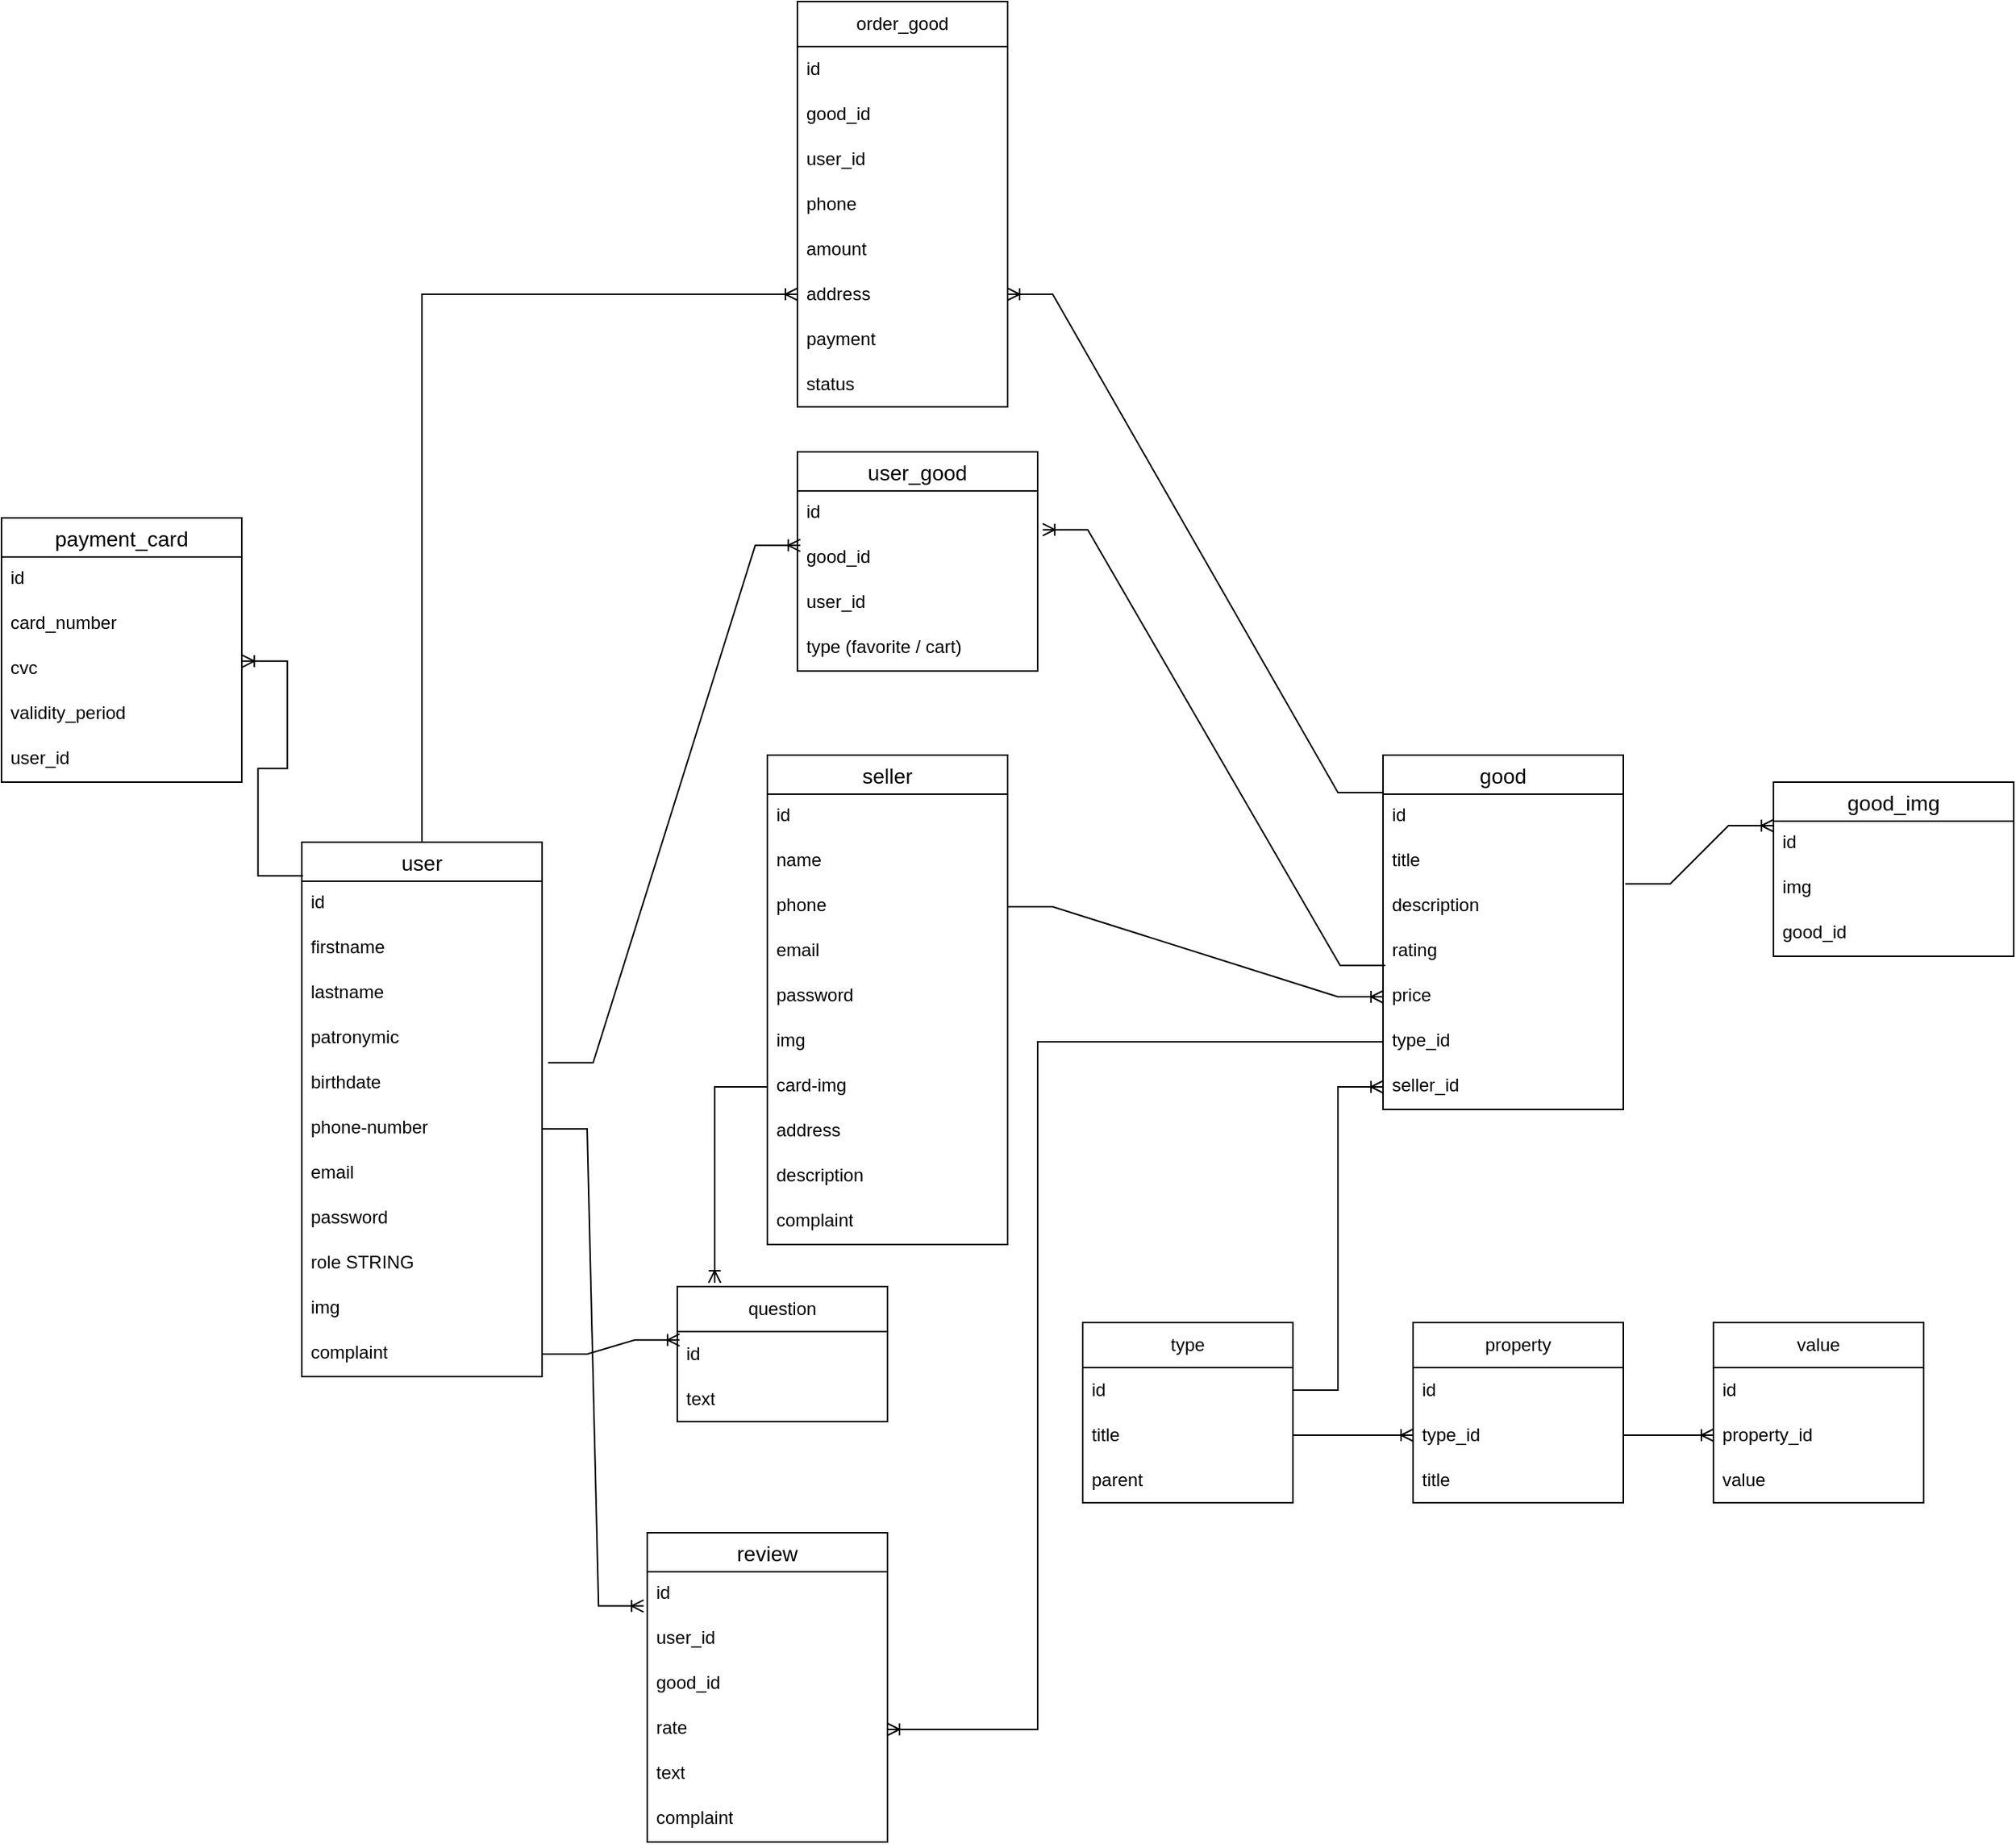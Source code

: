 <mxfile version="22.0.8" type="device">
  <diagram name="Страница — 1" id="OT1tv4u_Zi9Ht4_QGYQ0">
    <mxGraphModel dx="2803" dy="2465" grid="1" gridSize="10" guides="1" tooltips="1" connect="1" arrows="1" fold="1" page="1" pageScale="1" pageWidth="827" pageHeight="1169" math="0" shadow="0">
      <root>
        <mxCell id="0" />
        <mxCell id="1" parent="0" />
        <mxCell id="1m5iJHvQ95yYQdeIFVeD-15" style="edgeStyle=orthogonalEdgeStyle;rounded=0;orthogonalLoop=1;jettySize=auto;html=1;endArrow=ERoneToMany;endFill=0;entryX=0;entryY=0.5;entryDx=0;entryDy=0;" edge="1" parent="1" source="wsZ9izORC8DQVj3VS6HT-1" target="1m5iJHvQ95yYQdeIFVeD-17">
          <mxGeometry relative="1" as="geometry">
            <mxPoint x="140" y="160" as="targetPoint" />
          </mxGeometry>
        </mxCell>
        <mxCell id="wsZ9izORC8DQVj3VS6HT-1" value="user" style="swimlane;fontStyle=0;childLayout=stackLayout;horizontal=1;startSize=26;horizontalStack=0;resizeParent=1;resizeParentMax=0;resizeLast=0;collapsible=1;marginBottom=0;align=center;fontSize=14;" parent="1" vertex="1">
          <mxGeometry x="60" y="290" width="160" height="356" as="geometry" />
        </mxCell>
        <mxCell id="wsZ9izORC8DQVj3VS6HT-2" value="id" style="text;strokeColor=none;fillColor=none;spacingLeft=4;spacingRight=4;overflow=hidden;rotatable=0;points=[[0,0.5],[1,0.5]];portConstraint=eastwest;fontSize=12;whiteSpace=wrap;html=1;" parent="wsZ9izORC8DQVj3VS6HT-1" vertex="1">
          <mxGeometry y="26" width="160" height="30" as="geometry" />
        </mxCell>
        <mxCell id="wsZ9izORC8DQVj3VS6HT-3" value="firstname" style="text;strokeColor=none;fillColor=none;spacingLeft=4;spacingRight=4;overflow=hidden;rotatable=0;points=[[0,0.5],[1,0.5]];portConstraint=eastwest;fontSize=12;whiteSpace=wrap;html=1;" parent="wsZ9izORC8DQVj3VS6HT-1" vertex="1">
          <mxGeometry y="56" width="160" height="30" as="geometry" />
        </mxCell>
        <mxCell id="wsZ9izORC8DQVj3VS6HT-4" value="lastname" style="text;strokeColor=none;fillColor=none;spacingLeft=4;spacingRight=4;overflow=hidden;rotatable=0;points=[[0,0.5],[1,0.5]];portConstraint=eastwest;fontSize=12;whiteSpace=wrap;html=1;" parent="wsZ9izORC8DQVj3VS6HT-1" vertex="1">
          <mxGeometry y="86" width="160" height="30" as="geometry" />
        </mxCell>
        <mxCell id="wsZ9izORC8DQVj3VS6HT-5" value="patronymic" style="text;strokeColor=none;fillColor=none;spacingLeft=4;spacingRight=4;overflow=hidden;rotatable=0;points=[[0,0.5],[1,0.5]];portConstraint=eastwest;fontSize=12;whiteSpace=wrap;html=1;" parent="wsZ9izORC8DQVj3VS6HT-1" vertex="1">
          <mxGeometry y="116" width="160" height="30" as="geometry" />
        </mxCell>
        <mxCell id="wsZ9izORC8DQVj3VS6HT-7" value="birthdate" style="text;strokeColor=none;fillColor=none;spacingLeft=4;spacingRight=4;overflow=hidden;rotatable=0;points=[[0,0.5],[1,0.5]];portConstraint=eastwest;fontSize=12;whiteSpace=wrap;html=1;" parent="wsZ9izORC8DQVj3VS6HT-1" vertex="1">
          <mxGeometry y="146" width="160" height="30" as="geometry" />
        </mxCell>
        <mxCell id="wsZ9izORC8DQVj3VS6HT-8" value="phone-number" style="text;strokeColor=none;fillColor=none;spacingLeft=4;spacingRight=4;overflow=hidden;rotatable=0;points=[[0,0.5],[1,0.5]];portConstraint=eastwest;fontSize=12;whiteSpace=wrap;html=1;" parent="wsZ9izORC8DQVj3VS6HT-1" vertex="1">
          <mxGeometry y="176" width="160" height="30" as="geometry" />
        </mxCell>
        <mxCell id="wsZ9izORC8DQVj3VS6HT-9" value="email" style="text;strokeColor=none;fillColor=none;spacingLeft=4;spacingRight=4;overflow=hidden;rotatable=0;points=[[0,0.5],[1,0.5]];portConstraint=eastwest;fontSize=12;whiteSpace=wrap;html=1;" parent="wsZ9izORC8DQVj3VS6HT-1" vertex="1">
          <mxGeometry y="206" width="160" height="30" as="geometry" />
        </mxCell>
        <mxCell id="wsZ9izORC8DQVj3VS6HT-10" value="password" style="text;strokeColor=none;fillColor=none;spacingLeft=4;spacingRight=4;overflow=hidden;rotatable=0;points=[[0,0.5],[1,0.5]];portConstraint=eastwest;fontSize=12;whiteSpace=wrap;html=1;" parent="wsZ9izORC8DQVj3VS6HT-1" vertex="1">
          <mxGeometry y="236" width="160" height="30" as="geometry" />
        </mxCell>
        <mxCell id="wsZ9izORC8DQVj3VS6HT-11" value="role STRING" style="text;strokeColor=none;fillColor=none;spacingLeft=4;spacingRight=4;overflow=hidden;rotatable=0;points=[[0,0.5],[1,0.5]];portConstraint=eastwest;fontSize=12;whiteSpace=wrap;html=1;" parent="wsZ9izORC8DQVj3VS6HT-1" vertex="1">
          <mxGeometry y="266" width="160" height="30" as="geometry" />
        </mxCell>
        <mxCell id="5W4zjXzBesh5gkNlHrQO-1" value="img" style="text;strokeColor=none;fillColor=none;spacingLeft=4;spacingRight=4;overflow=hidden;rotatable=0;points=[[0,0.5],[1,0.5]];portConstraint=eastwest;fontSize=12;whiteSpace=wrap;html=1;" parent="wsZ9izORC8DQVj3VS6HT-1" vertex="1">
          <mxGeometry y="296" width="160" height="30" as="geometry" />
        </mxCell>
        <mxCell id="5W4zjXzBesh5gkNlHrQO-2" value="complaint" style="text;strokeColor=none;fillColor=none;spacingLeft=4;spacingRight=4;overflow=hidden;rotatable=0;points=[[0,0.5],[1,0.5]];portConstraint=eastwest;fontSize=12;whiteSpace=wrap;html=1;" parent="wsZ9izORC8DQVj3VS6HT-1" vertex="1">
          <mxGeometry y="326" width="160" height="30" as="geometry" />
        </mxCell>
        <mxCell id="wsZ9izORC8DQVj3VS6HT-25" value="good" style="swimlane;fontStyle=0;childLayout=stackLayout;horizontal=1;startSize=26;horizontalStack=0;resizeParent=1;resizeParentMax=0;resizeLast=0;collapsible=1;marginBottom=0;align=center;fontSize=14;" parent="1" vertex="1">
          <mxGeometry x="780" y="232" width="160" height="236" as="geometry" />
        </mxCell>
        <mxCell id="wsZ9izORC8DQVj3VS6HT-26" value="id" style="text;strokeColor=none;fillColor=none;spacingLeft=4;spacingRight=4;overflow=hidden;rotatable=0;points=[[0,0.5],[1,0.5]];portConstraint=eastwest;fontSize=12;whiteSpace=wrap;html=1;" parent="wsZ9izORC8DQVj3VS6HT-25" vertex="1">
          <mxGeometry y="26" width="160" height="30" as="geometry" />
        </mxCell>
        <mxCell id="wsZ9izORC8DQVj3VS6HT-27" value="title" style="text;strokeColor=none;fillColor=none;spacingLeft=4;spacingRight=4;overflow=hidden;rotatable=0;points=[[0,0.5],[1,0.5]];portConstraint=eastwest;fontSize=12;whiteSpace=wrap;html=1;" parent="wsZ9izORC8DQVj3VS6HT-25" vertex="1">
          <mxGeometry y="56" width="160" height="30" as="geometry" />
        </mxCell>
        <mxCell id="5W4zjXzBesh5gkNlHrQO-18" value="description" style="text;strokeColor=none;fillColor=none;spacingLeft=4;spacingRight=4;overflow=hidden;rotatable=0;points=[[0,0.5],[1,0.5]];portConstraint=eastwest;fontSize=12;whiteSpace=wrap;html=1;" parent="wsZ9izORC8DQVj3VS6HT-25" vertex="1">
          <mxGeometry y="86" width="160" height="30" as="geometry" />
        </mxCell>
        <mxCell id="wsZ9izORC8DQVj3VS6HT-28" value="rating" style="text;strokeColor=none;fillColor=none;spacingLeft=4;spacingRight=4;overflow=hidden;rotatable=0;points=[[0,0.5],[1,0.5]];portConstraint=eastwest;fontSize=12;whiteSpace=wrap;html=1;" parent="wsZ9izORC8DQVj3VS6HT-25" vertex="1">
          <mxGeometry y="116" width="160" height="30" as="geometry" />
        </mxCell>
        <mxCell id="wsZ9izORC8DQVj3VS6HT-29" value="price" style="text;strokeColor=none;fillColor=none;spacingLeft=4;spacingRight=4;overflow=hidden;rotatable=0;points=[[0,0.5],[1,0.5]];portConstraint=eastwest;fontSize=12;whiteSpace=wrap;html=1;" parent="wsZ9izORC8DQVj3VS6HT-25" vertex="1">
          <mxGeometry y="146" width="160" height="30" as="geometry" />
        </mxCell>
        <mxCell id="wsZ9izORC8DQVj3VS6HT-31" value="type_id" style="text;strokeColor=none;fillColor=none;spacingLeft=4;spacingRight=4;overflow=hidden;rotatable=0;points=[[0,0.5],[1,0.5]];portConstraint=eastwest;fontSize=12;whiteSpace=wrap;html=1;" parent="wsZ9izORC8DQVj3VS6HT-25" vertex="1">
          <mxGeometry y="176" width="160" height="30" as="geometry" />
        </mxCell>
        <mxCell id="PsErflDxjI00V8pYwVn6-32" value="seller_id" style="text;strokeColor=none;fillColor=none;spacingLeft=4;spacingRight=4;overflow=hidden;rotatable=0;points=[[0,0.5],[1,0.5]];portConstraint=eastwest;fontSize=12;whiteSpace=wrap;html=1;" parent="wsZ9izORC8DQVj3VS6HT-25" vertex="1">
          <mxGeometry y="206" width="160" height="30" as="geometry" />
        </mxCell>
        <mxCell id="wsZ9izORC8DQVj3VS6HT-59" value="review" style="swimlane;fontStyle=0;childLayout=stackLayout;horizontal=1;startSize=26;horizontalStack=0;resizeParent=1;resizeParentMax=0;resizeLast=0;collapsible=1;marginBottom=0;align=center;fontSize=14;" parent="1" vertex="1">
          <mxGeometry x="290" y="750" width="160" height="206" as="geometry" />
        </mxCell>
        <mxCell id="wsZ9izORC8DQVj3VS6HT-60" value="id" style="text;strokeColor=none;fillColor=none;spacingLeft=4;spacingRight=4;overflow=hidden;rotatable=0;points=[[0,0.5],[1,0.5]];portConstraint=eastwest;fontSize=12;whiteSpace=wrap;html=1;" parent="wsZ9izORC8DQVj3VS6HT-59" vertex="1">
          <mxGeometry y="26" width="160" height="30" as="geometry" />
        </mxCell>
        <mxCell id="wsZ9izORC8DQVj3VS6HT-61" value="user_id" style="text;strokeColor=none;fillColor=none;spacingLeft=4;spacingRight=4;overflow=hidden;rotatable=0;points=[[0,0.5],[1,0.5]];portConstraint=eastwest;fontSize=12;whiteSpace=wrap;html=1;" parent="wsZ9izORC8DQVj3VS6HT-59" vertex="1">
          <mxGeometry y="56" width="160" height="30" as="geometry" />
        </mxCell>
        <mxCell id="wsZ9izORC8DQVj3VS6HT-62" value="good_id" style="text;strokeColor=none;fillColor=none;spacingLeft=4;spacingRight=4;overflow=hidden;rotatable=0;points=[[0,0.5],[1,0.5]];portConstraint=eastwest;fontSize=12;whiteSpace=wrap;html=1;" parent="wsZ9izORC8DQVj3VS6HT-59" vertex="1">
          <mxGeometry y="86" width="160" height="30" as="geometry" />
        </mxCell>
        <mxCell id="5W4zjXzBesh5gkNlHrQO-17" value="rate" style="text;strokeColor=none;fillColor=none;spacingLeft=4;spacingRight=4;overflow=hidden;rotatable=0;points=[[0,0.5],[1,0.5]];portConstraint=eastwest;fontSize=12;whiteSpace=wrap;html=1;" parent="wsZ9izORC8DQVj3VS6HT-59" vertex="1">
          <mxGeometry y="116" width="160" height="30" as="geometry" />
        </mxCell>
        <mxCell id="5W4zjXzBesh5gkNlHrQO-16" value="text" style="text;strokeColor=none;fillColor=none;spacingLeft=4;spacingRight=4;overflow=hidden;rotatable=0;points=[[0,0.5],[1,0.5]];portConstraint=eastwest;fontSize=12;whiteSpace=wrap;html=1;" parent="wsZ9izORC8DQVj3VS6HT-59" vertex="1">
          <mxGeometry y="146" width="160" height="30" as="geometry" />
        </mxCell>
        <mxCell id="wsZ9izORC8DQVj3VS6HT-63" value="complaint" style="text;strokeColor=none;fillColor=none;spacingLeft=4;spacingRight=4;overflow=hidden;rotatable=0;points=[[0,0.5],[1,0.5]];portConstraint=eastwest;fontSize=12;whiteSpace=wrap;html=1;" parent="wsZ9izORC8DQVj3VS6HT-59" vertex="1">
          <mxGeometry y="176" width="160" height="30" as="geometry" />
        </mxCell>
        <mxCell id="wsZ9izORC8DQVj3VS6HT-64" value="" style="edgeStyle=entityRelationEdgeStyle;fontSize=12;html=1;endArrow=ERoneToMany;rounded=0;exitX=1;exitY=0.5;exitDx=0;exitDy=0;entryX=-0.015;entryY=0.76;entryDx=0;entryDy=0;entryPerimeter=0;" parent="1" source="wsZ9izORC8DQVj3VS6HT-8" target="wsZ9izORC8DQVj3VS6HT-60" edge="1">
          <mxGeometry width="100" height="100" relative="1" as="geometry">
            <mxPoint x="300" y="480" as="sourcePoint" />
            <mxPoint x="400" y="380" as="targetPoint" />
          </mxGeometry>
        </mxCell>
        <mxCell id="5W4zjXzBesh5gkNlHrQO-10" value="question" style="swimlane;fontStyle=0;childLayout=stackLayout;horizontal=1;startSize=30;horizontalStack=0;resizeParent=1;resizeParentMax=0;resizeLast=0;collapsible=1;marginBottom=0;whiteSpace=wrap;html=1;" parent="1" vertex="1">
          <mxGeometry x="310" y="586" width="140" height="90" as="geometry" />
        </mxCell>
        <mxCell id="5W4zjXzBesh5gkNlHrQO-11" value="id" style="text;strokeColor=none;fillColor=none;align=left;verticalAlign=middle;spacingLeft=4;spacingRight=4;overflow=hidden;points=[[0,0.5],[1,0.5]];portConstraint=eastwest;rotatable=0;whiteSpace=wrap;html=1;" parent="5W4zjXzBesh5gkNlHrQO-10" vertex="1">
          <mxGeometry y="30" width="140" height="30" as="geometry" />
        </mxCell>
        <mxCell id="5W4zjXzBesh5gkNlHrQO-13" value="text" style="text;strokeColor=none;fillColor=none;align=left;verticalAlign=middle;spacingLeft=4;spacingRight=4;overflow=hidden;points=[[0,0.5],[1,0.5]];portConstraint=eastwest;rotatable=0;whiteSpace=wrap;html=1;" parent="5W4zjXzBesh5gkNlHrQO-10" vertex="1">
          <mxGeometry y="60" width="140" height="30" as="geometry" />
        </mxCell>
        <mxCell id="5W4zjXzBesh5gkNlHrQO-14" value="" style="edgeStyle=entityRelationEdgeStyle;fontSize=12;html=1;endArrow=ERoneToMany;rounded=0;exitX=1;exitY=0.5;exitDx=0;exitDy=0;entryX=0.011;entryY=0.187;entryDx=0;entryDy=0;entryPerimeter=0;" parent="1" source="5W4zjXzBesh5gkNlHrQO-2" target="5W4zjXzBesh5gkNlHrQO-11" edge="1">
          <mxGeometry width="100" height="100" relative="1" as="geometry">
            <mxPoint x="232.4" y="640.66" as="sourcePoint" />
            <mxPoint x="300" y="631" as="targetPoint" />
          </mxGeometry>
        </mxCell>
        <mxCell id="PsErflDxjI00V8pYwVn6-1" value="type" style="swimlane;fontStyle=0;childLayout=stackLayout;horizontal=1;startSize=30;horizontalStack=0;resizeParent=1;resizeParentMax=0;resizeLast=0;collapsible=1;marginBottom=0;whiteSpace=wrap;html=1;" parent="1" vertex="1">
          <mxGeometry x="580" y="610" width="140" height="120" as="geometry" />
        </mxCell>
        <mxCell id="PsErflDxjI00V8pYwVn6-2" value="id" style="text;strokeColor=none;fillColor=none;align=left;verticalAlign=middle;spacingLeft=4;spacingRight=4;overflow=hidden;points=[[0,0.5],[1,0.5]];portConstraint=eastwest;rotatable=0;whiteSpace=wrap;html=1;" parent="PsErflDxjI00V8pYwVn6-1" vertex="1">
          <mxGeometry y="30" width="140" height="30" as="geometry" />
        </mxCell>
        <mxCell id="PsErflDxjI00V8pYwVn6-3" value="title" style="text;strokeColor=none;fillColor=none;align=left;verticalAlign=middle;spacingLeft=4;spacingRight=4;overflow=hidden;points=[[0,0.5],[1,0.5]];portConstraint=eastwest;rotatable=0;whiteSpace=wrap;html=1;" parent="PsErflDxjI00V8pYwVn6-1" vertex="1">
          <mxGeometry y="60" width="140" height="30" as="geometry" />
        </mxCell>
        <mxCell id="PsErflDxjI00V8pYwVn6-4" value="parent" style="text;strokeColor=none;fillColor=none;align=left;verticalAlign=middle;spacingLeft=4;spacingRight=4;overflow=hidden;points=[[0,0.5],[1,0.5]];portConstraint=eastwest;rotatable=0;whiteSpace=wrap;html=1;" parent="PsErflDxjI00V8pYwVn6-1" vertex="1">
          <mxGeometry y="90" width="140" height="30" as="geometry" />
        </mxCell>
        <mxCell id="PsErflDxjI00V8pYwVn6-5" value="property" style="swimlane;fontStyle=0;childLayout=stackLayout;horizontal=1;startSize=30;horizontalStack=0;resizeParent=1;resizeParentMax=0;resizeLast=0;collapsible=1;marginBottom=0;whiteSpace=wrap;html=1;" parent="1" vertex="1">
          <mxGeometry x="800" y="610" width="140" height="120" as="geometry" />
        </mxCell>
        <mxCell id="PsErflDxjI00V8pYwVn6-6" value="id" style="text;strokeColor=none;fillColor=none;align=left;verticalAlign=middle;spacingLeft=4;spacingRight=4;overflow=hidden;points=[[0,0.5],[1,0.5]];portConstraint=eastwest;rotatable=0;whiteSpace=wrap;html=1;" parent="PsErflDxjI00V8pYwVn6-5" vertex="1">
          <mxGeometry y="30" width="140" height="30" as="geometry" />
        </mxCell>
        <mxCell id="PsErflDxjI00V8pYwVn6-7" value="type_id" style="text;strokeColor=none;fillColor=none;align=left;verticalAlign=middle;spacingLeft=4;spacingRight=4;overflow=hidden;points=[[0,0.5],[1,0.5]];portConstraint=eastwest;rotatable=0;whiteSpace=wrap;html=1;" parent="PsErflDxjI00V8pYwVn6-5" vertex="1">
          <mxGeometry y="60" width="140" height="30" as="geometry" />
        </mxCell>
        <mxCell id="PsErflDxjI00V8pYwVn6-8" value="title" style="text;strokeColor=none;fillColor=none;align=left;verticalAlign=middle;spacingLeft=4;spacingRight=4;overflow=hidden;points=[[0,0.5],[1,0.5]];portConstraint=eastwest;rotatable=0;whiteSpace=wrap;html=1;" parent="PsErflDxjI00V8pYwVn6-5" vertex="1">
          <mxGeometry y="90" width="140" height="30" as="geometry" />
        </mxCell>
        <mxCell id="PsErflDxjI00V8pYwVn6-9" value="value" style="swimlane;fontStyle=0;childLayout=stackLayout;horizontal=1;startSize=30;horizontalStack=0;resizeParent=1;resizeParentMax=0;resizeLast=0;collapsible=1;marginBottom=0;whiteSpace=wrap;html=1;" parent="1" vertex="1">
          <mxGeometry x="1000" y="610" width="140" height="120" as="geometry" />
        </mxCell>
        <mxCell id="PsErflDxjI00V8pYwVn6-10" value="id" style="text;strokeColor=none;fillColor=none;align=left;verticalAlign=middle;spacingLeft=4;spacingRight=4;overflow=hidden;points=[[0,0.5],[1,0.5]];portConstraint=eastwest;rotatable=0;whiteSpace=wrap;html=1;" parent="PsErflDxjI00V8pYwVn6-9" vertex="1">
          <mxGeometry y="30" width="140" height="30" as="geometry" />
        </mxCell>
        <mxCell id="PsErflDxjI00V8pYwVn6-11" value="property_id" style="text;strokeColor=none;fillColor=none;align=left;verticalAlign=middle;spacingLeft=4;spacingRight=4;overflow=hidden;points=[[0,0.5],[1,0.5]];portConstraint=eastwest;rotatable=0;whiteSpace=wrap;html=1;" parent="PsErflDxjI00V8pYwVn6-9" vertex="1">
          <mxGeometry y="60" width="140" height="30" as="geometry" />
        </mxCell>
        <mxCell id="PsErflDxjI00V8pYwVn6-12" value="value" style="text;strokeColor=none;fillColor=none;align=left;verticalAlign=middle;spacingLeft=4;spacingRight=4;overflow=hidden;points=[[0,0.5],[1,0.5]];portConstraint=eastwest;rotatable=0;whiteSpace=wrap;html=1;" parent="PsErflDxjI00V8pYwVn6-9" vertex="1">
          <mxGeometry y="90" width="140" height="30" as="geometry" />
        </mxCell>
        <mxCell id="PsErflDxjI00V8pYwVn6-13" value="" style="edgeStyle=entityRelationEdgeStyle;fontSize=12;html=1;endArrow=ERoneToMany;rounded=0;exitX=1;exitY=0.5;exitDx=0;exitDy=0;entryX=0;entryY=0.5;entryDx=0;entryDy=0;" parent="1" source="PsErflDxjI00V8pYwVn6-3" target="PsErflDxjI00V8pYwVn6-7" edge="1">
          <mxGeometry width="100" height="100" relative="1" as="geometry">
            <mxPoint x="760" y="770" as="sourcePoint" />
            <mxPoint x="860" y="670" as="targetPoint" />
          </mxGeometry>
        </mxCell>
        <mxCell id="PsErflDxjI00V8pYwVn6-15" value="" style="edgeStyle=entityRelationEdgeStyle;fontSize=12;html=1;endArrow=ERoneToMany;rounded=0;exitX=1;exitY=0.5;exitDx=0;exitDy=0;entryX=0;entryY=0.5;entryDx=0;entryDy=0;" parent="1" source="PsErflDxjI00V8pYwVn6-7" target="PsErflDxjI00V8pYwVn6-11" edge="1">
          <mxGeometry width="100" height="100" relative="1" as="geometry">
            <mxPoint x="960" y="614" as="sourcePoint" />
            <mxPoint x="1060" y="514" as="targetPoint" />
          </mxGeometry>
        </mxCell>
        <mxCell id="PsErflDxjI00V8pYwVn6-16" value="" style="edgeStyle=entityRelationEdgeStyle;fontSize=12;html=1;endArrow=ERoneToMany;rounded=0;entryX=0;entryY=0.5;entryDx=0;entryDy=0;exitX=1;exitY=0.5;exitDx=0;exitDy=0;" parent="1" source="PsErflDxjI00V8pYwVn6-2" target="PsErflDxjI00V8pYwVn6-32" edge="1">
          <mxGeometry width="100" height="100" relative="1" as="geometry">
            <mxPoint x="902.38" y="653.44" as="sourcePoint" />
            <mxPoint x="800" y="480" as="targetPoint" />
          </mxGeometry>
        </mxCell>
        <mxCell id="PsErflDxjI00V8pYwVn6-17" value="seller" style="swimlane;fontStyle=0;childLayout=stackLayout;horizontal=1;startSize=26;horizontalStack=0;resizeParent=1;resizeParentMax=0;resizeLast=0;collapsible=1;marginBottom=0;align=center;fontSize=14;" parent="1" vertex="1">
          <mxGeometry x="370" y="232" width="160" height="326" as="geometry" />
        </mxCell>
        <mxCell id="PsErflDxjI00V8pYwVn6-18" value="id" style="text;strokeColor=none;fillColor=none;spacingLeft=4;spacingRight=4;overflow=hidden;rotatable=0;points=[[0,0.5],[1,0.5]];portConstraint=eastwest;fontSize=12;whiteSpace=wrap;html=1;" parent="PsErflDxjI00V8pYwVn6-17" vertex="1">
          <mxGeometry y="26" width="160" height="30" as="geometry" />
        </mxCell>
        <mxCell id="PsErflDxjI00V8pYwVn6-23" value="name" style="text;strokeColor=none;fillColor=none;spacingLeft=4;spacingRight=4;overflow=hidden;rotatable=0;points=[[0,0.5],[1,0.5]];portConstraint=eastwest;fontSize=12;whiteSpace=wrap;html=1;" parent="PsErflDxjI00V8pYwVn6-17" vertex="1">
          <mxGeometry y="56" width="160" height="30" as="geometry" />
        </mxCell>
        <mxCell id="PsErflDxjI00V8pYwVn6-22" value="phone" style="text;strokeColor=none;fillColor=none;spacingLeft=4;spacingRight=4;overflow=hidden;rotatable=0;points=[[0,0.5],[1,0.5]];portConstraint=eastwest;fontSize=12;whiteSpace=wrap;html=1;" parent="PsErflDxjI00V8pYwVn6-17" vertex="1">
          <mxGeometry y="86" width="160" height="30" as="geometry" />
        </mxCell>
        <mxCell id="PsErflDxjI00V8pYwVn6-21" value="email" style="text;strokeColor=none;fillColor=none;spacingLeft=4;spacingRight=4;overflow=hidden;rotatable=0;points=[[0,0.5],[1,0.5]];portConstraint=eastwest;fontSize=12;whiteSpace=wrap;html=1;" parent="PsErflDxjI00V8pYwVn6-17" vertex="1">
          <mxGeometry y="116" width="160" height="30" as="geometry" />
        </mxCell>
        <mxCell id="PsErflDxjI00V8pYwVn6-34" value="password" style="text;strokeColor=none;fillColor=none;spacingLeft=4;spacingRight=4;overflow=hidden;rotatable=0;points=[[0,0.5],[1,0.5]];portConstraint=eastwest;fontSize=12;whiteSpace=wrap;html=1;" parent="PsErflDxjI00V8pYwVn6-17" vertex="1">
          <mxGeometry y="146" width="160" height="30" as="geometry" />
        </mxCell>
        <mxCell id="PsErflDxjI00V8pYwVn6-19" value="img" style="text;strokeColor=none;fillColor=none;spacingLeft=4;spacingRight=4;overflow=hidden;rotatable=0;points=[[0,0.5],[1,0.5]];portConstraint=eastwest;fontSize=12;whiteSpace=wrap;html=1;" parent="PsErflDxjI00V8pYwVn6-17" vertex="1">
          <mxGeometry y="176" width="160" height="30" as="geometry" />
        </mxCell>
        <mxCell id="PsErflDxjI00V8pYwVn6-20" value="card-img" style="text;strokeColor=none;fillColor=none;spacingLeft=4;spacingRight=4;overflow=hidden;rotatable=0;points=[[0,0.5],[1,0.5]];portConstraint=eastwest;fontSize=12;whiteSpace=wrap;html=1;" parent="PsErflDxjI00V8pYwVn6-17" vertex="1">
          <mxGeometry y="206" width="160" height="30" as="geometry" />
        </mxCell>
        <mxCell id="PsErflDxjI00V8pYwVn6-26" value="address" style="text;strokeColor=none;fillColor=none;spacingLeft=4;spacingRight=4;overflow=hidden;rotatable=0;points=[[0,0.5],[1,0.5]];portConstraint=eastwest;fontSize=12;whiteSpace=wrap;html=1;" parent="PsErflDxjI00V8pYwVn6-17" vertex="1">
          <mxGeometry y="236" width="160" height="30" as="geometry" />
        </mxCell>
        <mxCell id="PsErflDxjI00V8pYwVn6-25" value="description" style="text;strokeColor=none;fillColor=none;spacingLeft=4;spacingRight=4;overflow=hidden;rotatable=0;points=[[0,0.5],[1,0.5]];portConstraint=eastwest;fontSize=12;whiteSpace=wrap;html=1;" parent="PsErflDxjI00V8pYwVn6-17" vertex="1">
          <mxGeometry y="266" width="160" height="30" as="geometry" />
        </mxCell>
        <mxCell id="PsErflDxjI00V8pYwVn6-37" value="complaint" style="text;strokeColor=none;fillColor=none;spacingLeft=4;spacingRight=4;overflow=hidden;rotatable=0;points=[[0,0.5],[1,0.5]];portConstraint=eastwest;fontSize=12;whiteSpace=wrap;html=1;" parent="PsErflDxjI00V8pYwVn6-17" vertex="1">
          <mxGeometry y="296" width="160" height="30" as="geometry" />
        </mxCell>
        <mxCell id="PsErflDxjI00V8pYwVn6-33" value="" style="edgeStyle=entityRelationEdgeStyle;fontSize=12;html=1;endArrow=ERoneToMany;rounded=0;exitX=1;exitY=0.5;exitDx=0;exitDy=0;" parent="1" source="PsErflDxjI00V8pYwVn6-22" target="wsZ9izORC8DQVj3VS6HT-29" edge="1">
          <mxGeometry width="100" height="100" relative="1" as="geometry">
            <mxPoint x="620" y="380" as="sourcePoint" />
            <mxPoint x="720" y="280" as="targetPoint" />
          </mxGeometry>
        </mxCell>
        <mxCell id="PsErflDxjI00V8pYwVn6-39" style="edgeStyle=orthogonalEdgeStyle;rounded=0;orthogonalLoop=1;jettySize=auto;html=1;entryX=1;entryY=0.5;entryDx=0;entryDy=0;endArrow=ERoneToMany;endFill=0;exitX=0;exitY=0.5;exitDx=0;exitDy=0;" parent="1" target="5W4zjXzBesh5gkNlHrQO-17" edge="1" source="wsZ9izORC8DQVj3VS6HT-31">
          <mxGeometry relative="1" as="geometry">
            <mxPoint x="800" y="423" as="sourcePoint" />
            <Array as="points">
              <mxPoint x="550" y="423" />
              <mxPoint x="550" y="881" />
            </Array>
          </mxGeometry>
        </mxCell>
        <mxCell id="PsErflDxjI00V8pYwVn6-41" style="edgeStyle=orthogonalEdgeStyle;rounded=0;orthogonalLoop=1;jettySize=auto;html=1;entryX=0.178;entryY=-0.028;entryDx=0;entryDy=0;entryPerimeter=0;endArrow=ERoneToMany;endFill=0;" parent="1" source="PsErflDxjI00V8pYwVn6-20" target="5W4zjXzBesh5gkNlHrQO-10" edge="1">
          <mxGeometry relative="1" as="geometry">
            <mxPoint x="329.94" y="580" as="targetPoint" />
          </mxGeometry>
        </mxCell>
        <mxCell id="PsErflDxjI00V8pYwVn6-43" value="good_img" style="swimlane;fontStyle=0;childLayout=stackLayout;horizontal=1;startSize=26;horizontalStack=0;resizeParent=1;resizeParentMax=0;resizeLast=0;collapsible=1;marginBottom=0;align=center;fontSize=14;" parent="1" vertex="1">
          <mxGeometry x="1040" y="250" width="160" height="116" as="geometry" />
        </mxCell>
        <mxCell id="PsErflDxjI00V8pYwVn6-44" value="id" style="text;strokeColor=none;fillColor=none;spacingLeft=4;spacingRight=4;overflow=hidden;rotatable=0;points=[[0,0.5],[1,0.5]];portConstraint=eastwest;fontSize=12;whiteSpace=wrap;html=1;" parent="PsErflDxjI00V8pYwVn6-43" vertex="1">
          <mxGeometry y="26" width="160" height="30" as="geometry" />
        </mxCell>
        <mxCell id="PsErflDxjI00V8pYwVn6-45" value="img" style="text;strokeColor=none;fillColor=none;spacingLeft=4;spacingRight=4;overflow=hidden;rotatable=0;points=[[0,0.5],[1,0.5]];portConstraint=eastwest;fontSize=12;whiteSpace=wrap;html=1;" parent="PsErflDxjI00V8pYwVn6-43" vertex="1">
          <mxGeometry y="56" width="160" height="30" as="geometry" />
        </mxCell>
        <mxCell id="PsErflDxjI00V8pYwVn6-46" value="good_id" style="text;strokeColor=none;fillColor=none;spacingLeft=4;spacingRight=4;overflow=hidden;rotatable=0;points=[[0,0.5],[1,0.5]];portConstraint=eastwest;fontSize=12;whiteSpace=wrap;html=1;" parent="PsErflDxjI00V8pYwVn6-43" vertex="1">
          <mxGeometry y="86" width="160" height="30" as="geometry" />
        </mxCell>
        <mxCell id="PsErflDxjI00V8pYwVn6-47" value="" style="edgeStyle=entityRelationEdgeStyle;fontSize=12;html=1;endArrow=ERoneToMany;rounded=0;exitX=1.008;exitY=0.992;exitDx=0;exitDy=0;exitPerimeter=0;entryX=0;entryY=0.25;entryDx=0;entryDy=0;" parent="1" source="wsZ9izORC8DQVj3VS6HT-27" target="PsErflDxjI00V8pYwVn6-43" edge="1">
          <mxGeometry width="100" height="100" relative="1" as="geometry">
            <mxPoint x="1040" y="190" as="sourcePoint" />
            <mxPoint x="1140" y="90" as="targetPoint" />
          </mxGeometry>
        </mxCell>
        <mxCell id="1m5iJHvQ95yYQdeIFVeD-5" value="order_good" style="swimlane;fontStyle=0;childLayout=stackLayout;horizontal=1;startSize=30;horizontalStack=0;resizeParent=1;resizeParentMax=0;resizeLast=0;collapsible=1;marginBottom=0;whiteSpace=wrap;html=1;" vertex="1" parent="1">
          <mxGeometry x="390" y="-270" width="140" height="270" as="geometry" />
        </mxCell>
        <mxCell id="1m5iJHvQ95yYQdeIFVeD-6" value="id" style="text;strokeColor=none;fillColor=none;align=left;verticalAlign=middle;spacingLeft=4;spacingRight=4;overflow=hidden;points=[[0,0.5],[1,0.5]];portConstraint=eastwest;rotatable=0;whiteSpace=wrap;html=1;" vertex="1" parent="1m5iJHvQ95yYQdeIFVeD-5">
          <mxGeometry y="30" width="140" height="30" as="geometry" />
        </mxCell>
        <mxCell id="1m5iJHvQ95yYQdeIFVeD-13" value="good_id" style="text;strokeColor=none;fillColor=none;align=left;verticalAlign=middle;spacingLeft=4;spacingRight=4;overflow=hidden;points=[[0,0.5],[1,0.5]];portConstraint=eastwest;rotatable=0;whiteSpace=wrap;html=1;" vertex="1" parent="1m5iJHvQ95yYQdeIFVeD-5">
          <mxGeometry y="60" width="140" height="30" as="geometry" />
        </mxCell>
        <mxCell id="1m5iJHvQ95yYQdeIFVeD-32" value="user_id" style="text;strokeColor=none;fillColor=none;align=left;verticalAlign=middle;spacingLeft=4;spacingRight=4;overflow=hidden;points=[[0,0.5],[1,0.5]];portConstraint=eastwest;rotatable=0;whiteSpace=wrap;html=1;" vertex="1" parent="1m5iJHvQ95yYQdeIFVeD-5">
          <mxGeometry y="90" width="140" height="30" as="geometry" />
        </mxCell>
        <mxCell id="1m5iJHvQ95yYQdeIFVeD-7" value="phone" style="text;strokeColor=none;fillColor=none;align=left;verticalAlign=middle;spacingLeft=4;spacingRight=4;overflow=hidden;points=[[0,0.5],[1,0.5]];portConstraint=eastwest;rotatable=0;whiteSpace=wrap;html=1;" vertex="1" parent="1m5iJHvQ95yYQdeIFVeD-5">
          <mxGeometry y="120" width="140" height="30" as="geometry" />
        </mxCell>
        <mxCell id="1m5iJHvQ95yYQdeIFVeD-8" value="amount" style="text;strokeColor=none;fillColor=none;align=left;verticalAlign=middle;spacingLeft=4;spacingRight=4;overflow=hidden;points=[[0,0.5],[1,0.5]];portConstraint=eastwest;rotatable=0;whiteSpace=wrap;html=1;" vertex="1" parent="1m5iJHvQ95yYQdeIFVeD-5">
          <mxGeometry y="150" width="140" height="30" as="geometry" />
        </mxCell>
        <mxCell id="1m5iJHvQ95yYQdeIFVeD-17" value="address" style="text;strokeColor=none;fillColor=none;align=left;verticalAlign=middle;spacingLeft=4;spacingRight=4;overflow=hidden;points=[[0,0.5],[1,0.5]];portConstraint=eastwest;rotatable=0;whiteSpace=wrap;html=1;" vertex="1" parent="1m5iJHvQ95yYQdeIFVeD-5">
          <mxGeometry y="180" width="140" height="30" as="geometry" />
        </mxCell>
        <mxCell id="1m5iJHvQ95yYQdeIFVeD-18" value="payment" style="text;strokeColor=none;fillColor=none;align=left;verticalAlign=middle;spacingLeft=4;spacingRight=4;overflow=hidden;points=[[0,0.5],[1,0.5]];portConstraint=eastwest;rotatable=0;whiteSpace=wrap;html=1;" vertex="1" parent="1m5iJHvQ95yYQdeIFVeD-5">
          <mxGeometry y="210" width="140" height="30" as="geometry" />
        </mxCell>
        <mxCell id="1m5iJHvQ95yYQdeIFVeD-24" value="status" style="text;strokeColor=none;fillColor=none;align=left;verticalAlign=middle;spacingLeft=4;spacingRight=4;overflow=hidden;points=[[0,0.5],[1,0.5]];portConstraint=eastwest;rotatable=0;whiteSpace=wrap;html=1;" vertex="1" parent="1m5iJHvQ95yYQdeIFVeD-5">
          <mxGeometry y="240" width="140" height="30" as="geometry" />
        </mxCell>
        <mxCell id="1m5iJHvQ95yYQdeIFVeD-19" value="payment_card" style="swimlane;fontStyle=0;childLayout=stackLayout;horizontal=1;startSize=26;horizontalStack=0;resizeParent=1;resizeParentMax=0;resizeLast=0;collapsible=1;marginBottom=0;align=center;fontSize=14;" vertex="1" parent="1">
          <mxGeometry x="-140" y="74" width="160" height="176" as="geometry" />
        </mxCell>
        <mxCell id="1m5iJHvQ95yYQdeIFVeD-20" value="id" style="text;strokeColor=none;fillColor=none;spacingLeft=4;spacingRight=4;overflow=hidden;rotatable=0;points=[[0,0.5],[1,0.5]];portConstraint=eastwest;fontSize=12;whiteSpace=wrap;html=1;" vertex="1" parent="1m5iJHvQ95yYQdeIFVeD-19">
          <mxGeometry y="26" width="160" height="30" as="geometry" />
        </mxCell>
        <mxCell id="1m5iJHvQ95yYQdeIFVeD-21" value="card_number" style="text;strokeColor=none;fillColor=none;spacingLeft=4;spacingRight=4;overflow=hidden;rotatable=0;points=[[0,0.5],[1,0.5]];portConstraint=eastwest;fontSize=12;whiteSpace=wrap;html=1;" vertex="1" parent="1m5iJHvQ95yYQdeIFVeD-19">
          <mxGeometry y="56" width="160" height="30" as="geometry" />
        </mxCell>
        <mxCell id="1m5iJHvQ95yYQdeIFVeD-22" value="cvc" style="text;strokeColor=none;fillColor=none;spacingLeft=4;spacingRight=4;overflow=hidden;rotatable=0;points=[[0,0.5],[1,0.5]];portConstraint=eastwest;fontSize=12;whiteSpace=wrap;html=1;" vertex="1" parent="1m5iJHvQ95yYQdeIFVeD-19">
          <mxGeometry y="86" width="160" height="30" as="geometry" />
        </mxCell>
        <mxCell id="1m5iJHvQ95yYQdeIFVeD-40" value="validity_period" style="text;strokeColor=none;fillColor=none;spacingLeft=4;spacingRight=4;overflow=hidden;rotatable=0;points=[[0,0.5],[1,0.5]];portConstraint=eastwest;fontSize=12;whiteSpace=wrap;html=1;" vertex="1" parent="1m5iJHvQ95yYQdeIFVeD-19">
          <mxGeometry y="116" width="160" height="30" as="geometry" />
        </mxCell>
        <mxCell id="1m5iJHvQ95yYQdeIFVeD-37" value="user_id" style="text;strokeColor=none;fillColor=none;spacingLeft=4;spacingRight=4;overflow=hidden;rotatable=0;points=[[0,0.5],[1,0.5]];portConstraint=eastwest;fontSize=12;whiteSpace=wrap;html=1;" vertex="1" parent="1m5iJHvQ95yYQdeIFVeD-19">
          <mxGeometry y="146" width="160" height="30" as="geometry" />
        </mxCell>
        <mxCell id="1m5iJHvQ95yYQdeIFVeD-23" value="" style="edgeStyle=entityRelationEdgeStyle;fontSize=12;html=1;endArrow=ERoneToMany;rounded=0;exitX=0.005;exitY=0.063;exitDx=0;exitDy=0;exitPerimeter=0;entryX=1.002;entryY=0.314;entryDx=0;entryDy=0;entryPerimeter=0;" edge="1" parent="1" source="wsZ9izORC8DQVj3VS6HT-1" target="1m5iJHvQ95yYQdeIFVeD-22">
          <mxGeometry width="100" height="100" relative="1" as="geometry">
            <mxPoint x="20" y="230" as="sourcePoint" />
            <mxPoint x="-80" y="80" as="targetPoint" />
          </mxGeometry>
        </mxCell>
        <mxCell id="1m5iJHvQ95yYQdeIFVeD-27" value="" style="edgeStyle=entityRelationEdgeStyle;fontSize=12;html=1;endArrow=ERoneToMany;rounded=0;exitX=1.025;exitY=1.028;exitDx=0;exitDy=0;exitPerimeter=0;entryX=0.012;entryY=0.21;entryDx=0;entryDy=0;entryPerimeter=0;" edge="1" parent="1" source="wsZ9izORC8DQVj3VS6HT-5" target="wsZ9izORC8DQVj3VS6HT-54">
          <mxGeometry width="100" height="100" relative="1" as="geometry">
            <mxPoint x="250" y="380" as="sourcePoint" />
            <mxPoint x="350" y="280" as="targetPoint" />
          </mxGeometry>
        </mxCell>
        <mxCell id="1m5iJHvQ95yYQdeIFVeD-30" value="" style="edgeStyle=entityRelationEdgeStyle;fontSize=12;html=1;endArrow=ERoneToMany;rounded=0;exitX=0.009;exitY=0.804;exitDx=0;exitDy=0;entryX=1.021;entryY=0.862;entryDx=0;entryDy=0;entryPerimeter=0;exitPerimeter=0;" edge="1" parent="1" source="wsZ9izORC8DQVj3VS6HT-28" target="wsZ9izORC8DQVj3VS6HT-53">
          <mxGeometry width="100" height="100" relative="1" as="geometry">
            <mxPoint x="690" y="200" as="sourcePoint" />
            <mxPoint x="790" y="100" as="targetPoint" />
          </mxGeometry>
        </mxCell>
        <mxCell id="1m5iJHvQ95yYQdeIFVeD-33" value="" style="edgeStyle=entityRelationEdgeStyle;fontSize=12;html=1;endArrow=ERoneToMany;rounded=0;exitX=0;exitY=-0.033;exitDx=0;exitDy=0;exitPerimeter=0;entryX=1;entryY=0.5;entryDx=0;entryDy=0;" edge="1" parent="1" source="wsZ9izORC8DQVj3VS6HT-26" target="1m5iJHvQ95yYQdeIFVeD-17">
          <mxGeometry width="100" height="100" relative="1" as="geometry">
            <mxPoint x="790" y="190" as="sourcePoint" />
            <mxPoint x="890" y="90" as="targetPoint" />
          </mxGeometry>
        </mxCell>
        <mxCell id="wsZ9izORC8DQVj3VS6HT-52" value="user_good" style="swimlane;fontStyle=0;childLayout=stackLayout;horizontal=1;startSize=26;horizontalStack=0;resizeParent=1;resizeParentMax=0;resizeLast=0;collapsible=1;marginBottom=0;align=center;fontSize=14;" parent="1" vertex="1">
          <mxGeometry x="390" y="30" width="160" height="146" as="geometry" />
        </mxCell>
        <mxCell id="wsZ9izORC8DQVj3VS6HT-53" value="id" style="text;strokeColor=none;fillColor=none;spacingLeft=4;spacingRight=4;overflow=hidden;rotatable=0;points=[[0,0.5],[1,0.5]];portConstraint=eastwest;fontSize=12;whiteSpace=wrap;html=1;" parent="wsZ9izORC8DQVj3VS6HT-52" vertex="1">
          <mxGeometry y="26" width="160" height="30" as="geometry" />
        </mxCell>
        <mxCell id="wsZ9izORC8DQVj3VS6HT-54" value="good_id" style="text;strokeColor=none;fillColor=none;spacingLeft=4;spacingRight=4;overflow=hidden;rotatable=0;points=[[0,0.5],[1,0.5]];portConstraint=eastwest;fontSize=12;whiteSpace=wrap;html=1;" parent="wsZ9izORC8DQVj3VS6HT-52" vertex="1">
          <mxGeometry y="56" width="160" height="30" as="geometry" />
        </mxCell>
        <mxCell id="wsZ9izORC8DQVj3VS6HT-55" value="user_id" style="text;strokeColor=none;fillColor=none;spacingLeft=4;spacingRight=4;overflow=hidden;rotatable=0;points=[[0,0.5],[1,0.5]];portConstraint=eastwest;fontSize=12;whiteSpace=wrap;html=1;" parent="wsZ9izORC8DQVj3VS6HT-52" vertex="1">
          <mxGeometry y="86" width="160" height="30" as="geometry" />
        </mxCell>
        <mxCell id="1m5iJHvQ95yYQdeIFVeD-36" value="type (favorite / cart)" style="text;strokeColor=none;fillColor=none;spacingLeft=4;spacingRight=4;overflow=hidden;rotatable=0;points=[[0,0.5],[1,0.5]];portConstraint=eastwest;fontSize=12;whiteSpace=wrap;html=1;" vertex="1" parent="wsZ9izORC8DQVj3VS6HT-52">
          <mxGeometry y="116" width="160" height="30" as="geometry" />
        </mxCell>
      </root>
    </mxGraphModel>
  </diagram>
</mxfile>
